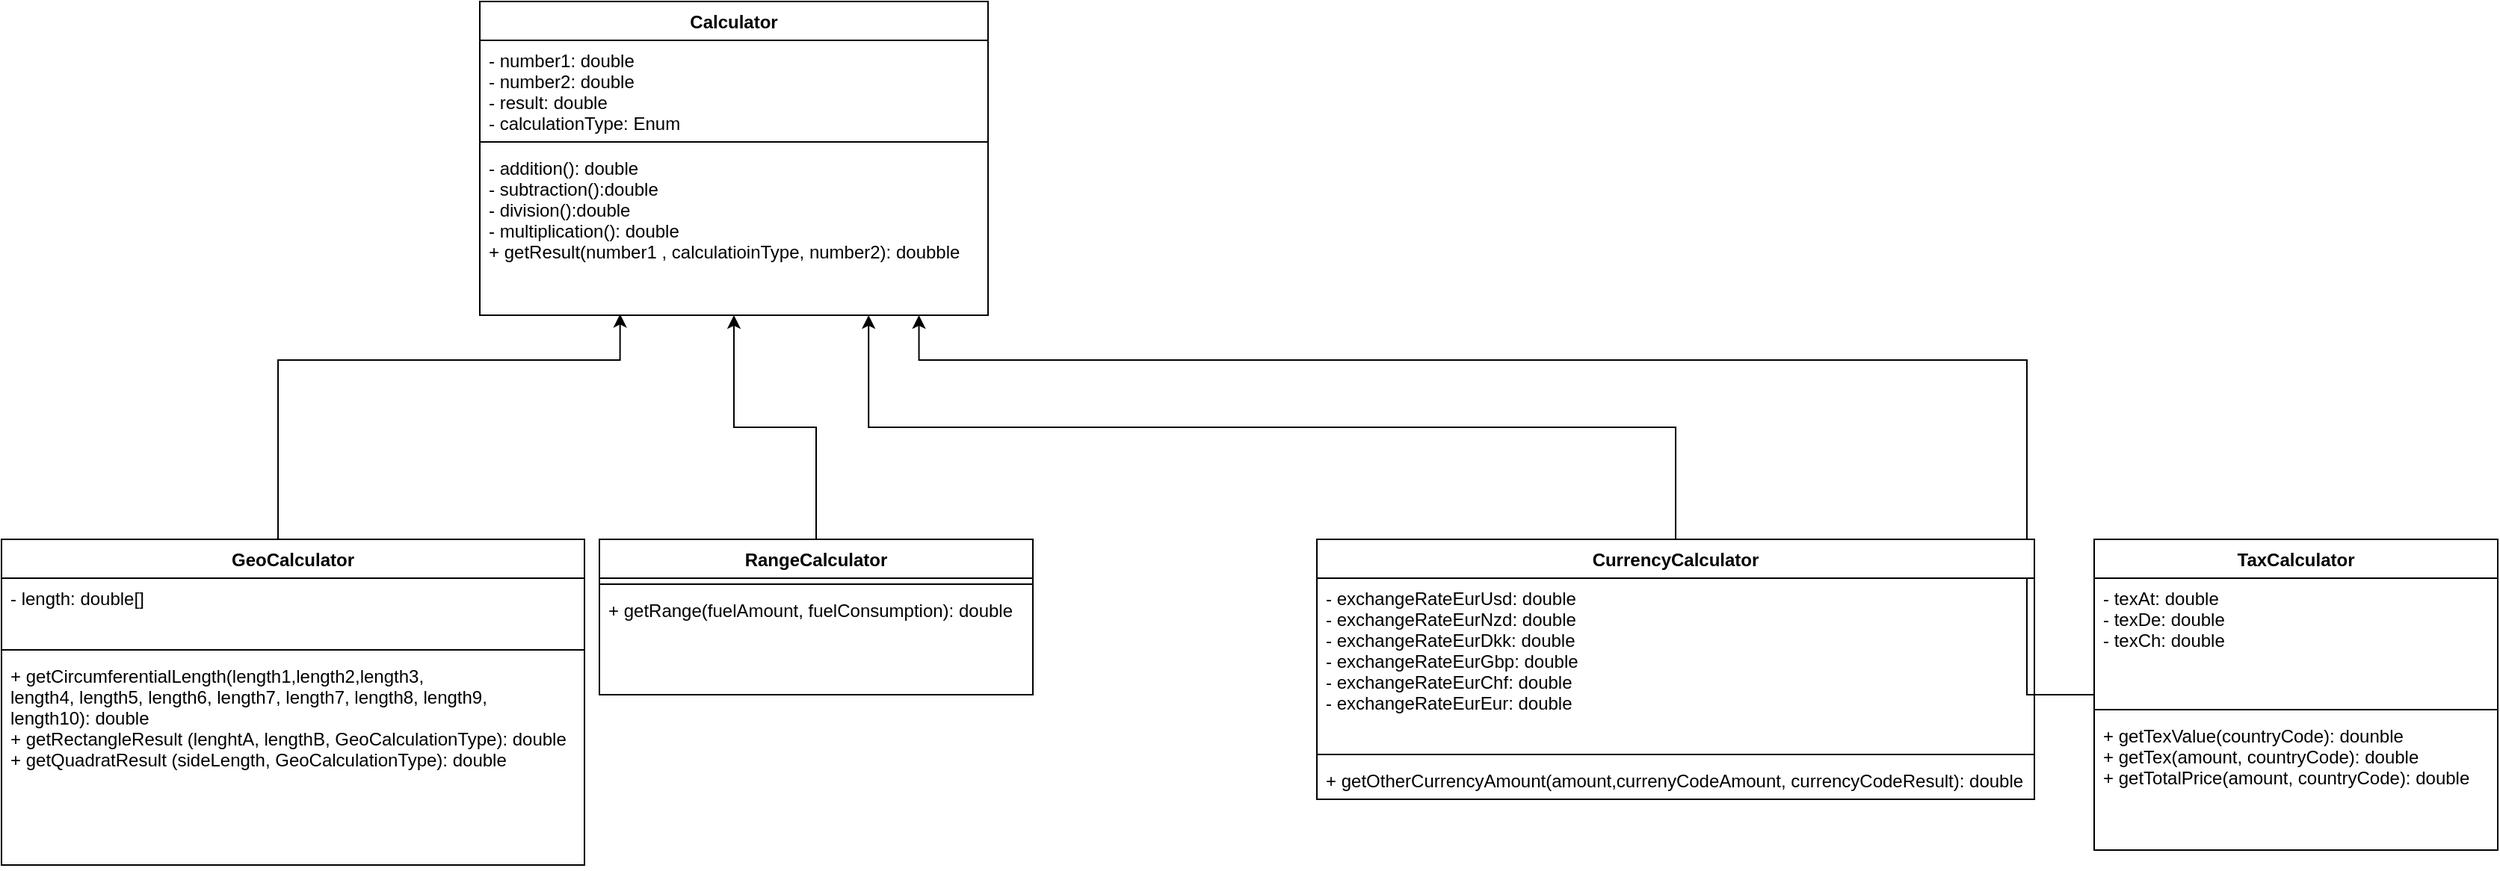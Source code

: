 <mxfile version="12.9.13" type="device"><diagram id="qHMJm2bqAuU1ctp3n1JP" name="Page-1"><mxGraphModel dx="1264" dy="592" grid="1" gridSize="10" guides="1" tooltips="1" connect="1" arrows="1" fold="1" page="1" pageScale="1" pageWidth="850" pageHeight="1100" math="0" shadow="0"><root><mxCell id="0"/><mxCell id="1" parent="0"/><mxCell id="zL1bUzS9teMr9KNvSGsY-21" value="" style="edgeStyle=orthogonalEdgeStyle;rounded=0;orthogonalLoop=1;jettySize=auto;html=1;startArrow=none;startFill=0;endArrow=classic;endFill=1;entryX=0.276;entryY=0.993;entryDx=0;entryDy=0;entryPerimeter=0;exitX=0.5;exitY=0;exitDx=0;exitDy=0;" parent="1" source="zL1bUzS9teMr9KNvSGsY-5" target="zL1bUzS9teMr9KNvSGsY-4" edge="1"><mxGeometry relative="1" as="geometry"><Array as="points"><mxPoint x="185" y="280"/><mxPoint x="414" y="280"/></Array></mxGeometry></mxCell><mxCell id="zL1bUzS9teMr9KNvSGsY-27" style="edgeStyle=orthogonalEdgeStyle;rounded=0;orthogonalLoop=1;jettySize=auto;html=1;startArrow=none;startFill=0;endArrow=classic;endFill=1;entryX=0.5;entryY=1;entryDx=0;entryDy=0;entryPerimeter=0;" parent="1" source="zL1bUzS9teMr9KNvSGsY-9" target="zL1bUzS9teMr9KNvSGsY-4" edge="1"><mxGeometry relative="1" as="geometry"/></mxCell><mxCell id="zL1bUzS9teMr9KNvSGsY-29" style="edgeStyle=orthogonalEdgeStyle;rounded=0;orthogonalLoop=1;jettySize=auto;html=1;entryX=0.765;entryY=1;entryDx=0;entryDy=0;entryPerimeter=0;startArrow=none;startFill=0;endArrow=classic;endFill=1;" parent="1" source="zL1bUzS9teMr9KNvSGsY-13" target="zL1bUzS9teMr9KNvSGsY-4" edge="1"><mxGeometry relative="1" as="geometry"/></mxCell><mxCell id="zL1bUzS9teMr9KNvSGsY-28" style="edgeStyle=orthogonalEdgeStyle;rounded=0;orthogonalLoop=1;jettySize=auto;html=1;entryX=0.864;entryY=1;entryDx=0;entryDy=0;entryPerimeter=0;startArrow=none;startFill=0;endArrow=classic;endFill=1;" parent="1" source="zL1bUzS9teMr9KNvSGsY-17" target="zL1bUzS9teMr9KNvSGsY-4" edge="1"><mxGeometry relative="1" as="geometry"><Array as="points"><mxPoint x="1355" y="280"/><mxPoint x="614" y="280"/></Array></mxGeometry></mxCell><mxCell id="zL1bUzS9teMr9KNvSGsY-5" value="GeoCalculator" style="swimlane;fontStyle=1;align=center;verticalAlign=top;childLayout=stackLayout;horizontal=1;startSize=26;horizontalStack=0;resizeParent=1;resizeParentMax=0;resizeLast=0;collapsible=1;marginBottom=0;" parent="1" vertex="1"><mxGeometry y="400" width="390" height="218" as="geometry"/></mxCell><mxCell id="zL1bUzS9teMr9KNvSGsY-6" value="- length: double[]&#10;&#10;" style="text;strokeColor=none;fillColor=none;align=left;verticalAlign=top;spacingLeft=4;spacingRight=4;overflow=hidden;rotatable=0;points=[[0,0.5],[1,0.5]];portConstraint=eastwest;" parent="zL1bUzS9teMr9KNvSGsY-5" vertex="1"><mxGeometry y="26" width="390" height="44" as="geometry"/></mxCell><mxCell id="zL1bUzS9teMr9KNvSGsY-7" value="" style="line;strokeWidth=1;fillColor=none;align=left;verticalAlign=middle;spacingTop=-1;spacingLeft=3;spacingRight=3;rotatable=0;labelPosition=right;points=[];portConstraint=eastwest;" parent="zL1bUzS9teMr9KNvSGsY-5" vertex="1"><mxGeometry y="70" width="390" height="8" as="geometry"/></mxCell><mxCell id="zL1bUzS9teMr9KNvSGsY-8" value="+ getCircumferentialLength(length1,length2,length3,&#10;length4, length5, length6, length7, length7, length8, length9,&#10;length10): double&#10;+ getRectangleResult (lenghtA, lengthB, GeoCalculationType): double&#10;+ getQuadratResult (sideLength, GeoCalculationType): double" style="text;strokeColor=none;fillColor=none;align=left;verticalAlign=top;spacingLeft=4;spacingRight=4;overflow=hidden;rotatable=0;points=[[0,0.5],[1,0.5]];portConstraint=eastwest;" parent="zL1bUzS9teMr9KNvSGsY-5" vertex="1"><mxGeometry y="78" width="390" height="140" as="geometry"/></mxCell><mxCell id="zL1bUzS9teMr9KNvSGsY-9" value="RangeCalculator" style="swimlane;fontStyle=1;align=center;verticalAlign=top;childLayout=stackLayout;horizontal=1;startSize=26;horizontalStack=0;resizeParent=1;resizeParentMax=0;resizeLast=0;collapsible=1;marginBottom=0;" parent="1" vertex="1"><mxGeometry x="400" y="400" width="290" height="104" as="geometry"/></mxCell><mxCell id="zL1bUzS9teMr9KNvSGsY-11" value="" style="line;strokeWidth=1;fillColor=none;align=left;verticalAlign=middle;spacingTop=-1;spacingLeft=3;spacingRight=3;rotatable=0;labelPosition=right;points=[];portConstraint=eastwest;" parent="zL1bUzS9teMr9KNvSGsY-9" vertex="1"><mxGeometry y="26" width="290" height="8" as="geometry"/></mxCell><mxCell id="zL1bUzS9teMr9KNvSGsY-12" value="+ getRange(fuelAmount, fuelConsumption): double" style="text;strokeColor=none;fillColor=none;align=left;verticalAlign=top;spacingLeft=4;spacingRight=4;overflow=hidden;rotatable=0;points=[[0,0.5],[1,0.5]];portConstraint=eastwest;" parent="zL1bUzS9teMr9KNvSGsY-9" vertex="1"><mxGeometry y="34" width="290" height="70" as="geometry"/></mxCell><mxCell id="zL1bUzS9teMr9KNvSGsY-1" value="Calculator" style="swimlane;fontStyle=1;align=center;verticalAlign=top;childLayout=stackLayout;horizontal=1;startSize=26;horizontalStack=0;resizeParent=1;resizeParentMax=0;resizeLast=0;collapsible=1;marginBottom=0;" parent="1" vertex="1"><mxGeometry x="320" y="40" width="340" height="210" as="geometry"/></mxCell><mxCell id="zL1bUzS9teMr9KNvSGsY-2" value="- number1: double&#10;- number2: double&#10;- result: double&#10;- calculationType: Enum&#10;" style="text;strokeColor=none;fillColor=none;align=left;verticalAlign=top;spacingLeft=4;spacingRight=4;overflow=hidden;rotatable=0;points=[[0,0.5],[1,0.5]];portConstraint=eastwest;" parent="zL1bUzS9teMr9KNvSGsY-1" vertex="1"><mxGeometry y="26" width="340" height="64" as="geometry"/></mxCell><mxCell id="zL1bUzS9teMr9KNvSGsY-3" value="" style="line;strokeWidth=1;fillColor=none;align=left;verticalAlign=middle;spacingTop=-1;spacingLeft=3;spacingRight=3;rotatable=0;labelPosition=right;points=[];portConstraint=eastwest;" parent="zL1bUzS9teMr9KNvSGsY-1" vertex="1"><mxGeometry y="90" width="340" height="8" as="geometry"/></mxCell><mxCell id="zL1bUzS9teMr9KNvSGsY-4" value="- addition(): double&#10;- subtraction():double&#10;- division():double&#10;- multiplication(): double&#10;+ getResult(number1 , calculatioinType, number2): doubble" style="text;strokeColor=none;fillColor=none;align=left;verticalAlign=top;spacingLeft=4;spacingRight=4;overflow=hidden;rotatable=0;points=[[0,0.5],[1,0.5]];portConstraint=eastwest;" parent="zL1bUzS9teMr9KNvSGsY-1" vertex="1"><mxGeometry y="98" width="340" height="112" as="geometry"/></mxCell><mxCell id="zL1bUzS9teMr9KNvSGsY-13" value="CurrencyCalculator" style="swimlane;fontStyle=1;align=center;verticalAlign=top;childLayout=stackLayout;horizontal=1;startSize=26;horizontalStack=0;resizeParent=1;resizeParentMax=0;resizeLast=0;collapsible=1;marginBottom=0;" parent="1" vertex="1"><mxGeometry x="880" y="400" width="480" height="174" as="geometry"/></mxCell><mxCell id="zL1bUzS9teMr9KNvSGsY-14" value="- exchangeRateEurUsd: double&#10;- exchangeRateEurNzd: double&#10;- exchangeRateEurDkk: double&#10;- exchangeRateEurGbp: double&#10;- exchangeRateEurChf: double&#10;- exchangeRateEurEur: double&#10;" style="text;strokeColor=none;fillColor=none;align=left;verticalAlign=top;spacingLeft=4;spacingRight=4;overflow=hidden;rotatable=0;points=[[0,0.5],[1,0.5]];portConstraint=eastwest;" parent="zL1bUzS9teMr9KNvSGsY-13" vertex="1"><mxGeometry y="26" width="480" height="114" as="geometry"/></mxCell><mxCell id="zL1bUzS9teMr9KNvSGsY-15" value="" style="line;strokeWidth=1;fillColor=none;align=left;verticalAlign=middle;spacingTop=-1;spacingLeft=3;spacingRight=3;rotatable=0;labelPosition=right;points=[];portConstraint=eastwest;" parent="zL1bUzS9teMr9KNvSGsY-13" vertex="1"><mxGeometry y="140" width="480" height="8" as="geometry"/></mxCell><mxCell id="zL1bUzS9teMr9KNvSGsY-16" value="+ getOtherCurrencyAmount(amount,currenyCodeAmount, currencyCodeResult): double&#10;" style="text;strokeColor=none;fillColor=none;align=left;verticalAlign=top;spacingLeft=4;spacingRight=4;overflow=hidden;rotatable=0;points=[[0,0.5],[1,0.5]];portConstraint=eastwest;" parent="zL1bUzS9teMr9KNvSGsY-13" vertex="1"><mxGeometry y="148" width="480" height="26" as="geometry"/></mxCell><mxCell id="zL1bUzS9teMr9KNvSGsY-17" value="TaxCalculator" style="swimlane;fontStyle=1;align=center;verticalAlign=top;childLayout=stackLayout;horizontal=1;startSize=26;horizontalStack=0;resizeParent=1;resizeParentMax=0;resizeLast=0;collapsible=1;marginBottom=0;" parent="1" vertex="1"><mxGeometry x="1400" y="400" width="270" height="208" as="geometry"/></mxCell><mxCell id="zL1bUzS9teMr9KNvSGsY-18" value="- texAt: double&#10;- texDe: double&#10;- texCh: double&#10;" style="text;strokeColor=none;fillColor=none;align=left;verticalAlign=top;spacingLeft=4;spacingRight=4;overflow=hidden;rotatable=0;points=[[0,0.5],[1,0.5]];portConstraint=eastwest;" parent="zL1bUzS9teMr9KNvSGsY-17" vertex="1"><mxGeometry y="26" width="270" height="84" as="geometry"/></mxCell><mxCell id="zL1bUzS9teMr9KNvSGsY-19" value="" style="line;strokeWidth=1;fillColor=none;align=left;verticalAlign=middle;spacingTop=-1;spacingLeft=3;spacingRight=3;rotatable=0;labelPosition=right;points=[];portConstraint=eastwest;" parent="zL1bUzS9teMr9KNvSGsY-17" vertex="1"><mxGeometry y="110" width="270" height="8" as="geometry"/></mxCell><mxCell id="zL1bUzS9teMr9KNvSGsY-20" value="+ getTexValue(countryCode): dounble&#10;+ getTex(amount, countryCode): double&#10;+ getTotalPrice(amount, countryCode): double" style="text;strokeColor=none;fillColor=none;align=left;verticalAlign=top;spacingLeft=4;spacingRight=4;overflow=hidden;rotatable=0;points=[[0,0.5],[1,0.5]];portConstraint=eastwest;" parent="zL1bUzS9teMr9KNvSGsY-17" vertex="1"><mxGeometry y="118" width="270" height="90" as="geometry"/></mxCell></root></mxGraphModel></diagram></mxfile>